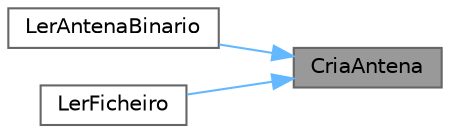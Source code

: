 digraph "CriaAntena"
{
 // LATEX_PDF_SIZE
  bgcolor="transparent";
  edge [fontname=Helvetica,fontsize=10,labelfontname=Helvetica,labelfontsize=10];
  node [fontname=Helvetica,fontsize=10,shape=box,height=0.2,width=0.4];
  rankdir="RL";
  Node1 [id="Node000001",label="CriaAntena",height=0.2,width=0.4,color="gray40", fillcolor="grey60", style="filled", fontcolor="black",tooltip=" "];
  Node1 -> Node2 [id="edge1_Node000001_Node000002",dir="back",color="steelblue1",style="solid",tooltip=" "];
  Node2 [id="Node000002",label="LerAntenaBinario",height=0.2,width=0.4,color="grey40", fillcolor="white", style="filled",URL="$funcoes_8c.html#ab4bf756678ff0936d32e1ca8ea144fff",tooltip=" "];
  Node1 -> Node3 [id="edge2_Node000001_Node000003",dir="back",color="steelblue1",style="solid",tooltip=" "];
  Node3 [id="Node000003",label="LerFicheiro",height=0.2,width=0.4,color="grey40", fillcolor="white", style="filled",URL="$funcoes_8c.html#af22efeedc479ba3d47e91152756657df",tooltip=" "];
}
